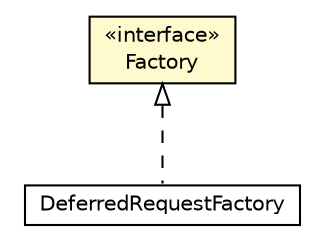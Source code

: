 #!/usr/local/bin/dot
#
# Class diagram 
# Generated by UMLGraph version R5_6-24-gf6e263 (http://www.umlgraph.org/)
#

digraph G {
	edge [fontname="Helvetica",fontsize=10,labelfontname="Helvetica",labelfontsize=10];
	node [fontname="Helvetica",fontsize=10,shape=plaintext];
	nodesep=0.25;
	ranksep=0.5;
	// io.reinert.requestor.core.Deferred.Factory
	c10718 [label=<<table title="io.reinert.requestor.core.Deferred.Factory" border="0" cellborder="1" cellspacing="0" cellpadding="2" port="p" bgcolor="lemonChiffon" href="./Deferred.Factory.html">
		<tr><td><table border="0" cellspacing="0" cellpadding="1">
<tr><td align="center" balign="center"> &#171;interface&#187; </td></tr>
<tr><td align="center" balign="center"> Factory </td></tr>
		</table></td></tr>
		</table>>, URL="./Deferred.Factory.html", fontname="Helvetica", fontcolor="black", fontsize=10.0];
	// io.reinert.requestor.core.deferred.DeferredRequestFactory
	c10809 [label=<<table title="io.reinert.requestor.core.deferred.DeferredRequestFactory" border="0" cellborder="1" cellspacing="0" cellpadding="2" port="p" href="./deferred/DeferredRequestFactory.html">
		<tr><td><table border="0" cellspacing="0" cellpadding="1">
<tr><td align="center" balign="center"> DeferredRequestFactory </td></tr>
		</table></td></tr>
		</table>>, URL="./deferred/DeferredRequestFactory.html", fontname="Helvetica", fontcolor="black", fontsize=10.0];
	//io.reinert.requestor.core.deferred.DeferredRequestFactory implements io.reinert.requestor.core.Deferred.Factory
	c10718:p -> c10809:p [dir=back,arrowtail=empty,style=dashed];
}

